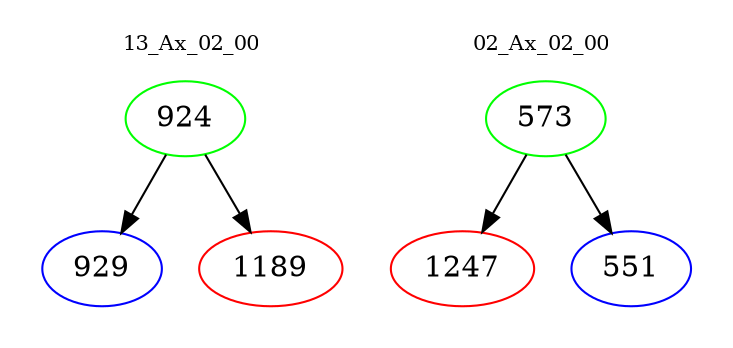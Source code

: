 digraph{
subgraph cluster_0 {
color = white
label = "13_Ax_02_00";
fontsize=10;
T0_924 [label="924", color="green"]
T0_924 -> T0_929 [color="black"]
T0_929 [label="929", color="blue"]
T0_924 -> T0_1189 [color="black"]
T0_1189 [label="1189", color="red"]
}
subgraph cluster_1 {
color = white
label = "02_Ax_02_00";
fontsize=10;
T1_573 [label="573", color="green"]
T1_573 -> T1_1247 [color="black"]
T1_1247 [label="1247", color="red"]
T1_573 -> T1_551 [color="black"]
T1_551 [label="551", color="blue"]
}
}
